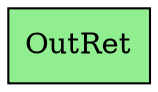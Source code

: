 digraph G {
  rankdir=TB;
  node [style=filled];
  11 [shape=box, fillcolor="#90EE90", label="OutRet"];
  
  
  edge [dir=back];
  
  }
